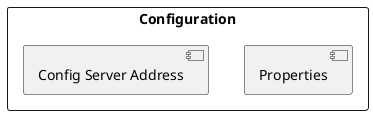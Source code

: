 @startuml
skinparam shadowing false
rectangle "Configuration" as configuration{
component "Properties" as properties
component "Config Server Address" as configServerAddress
}
@enduml